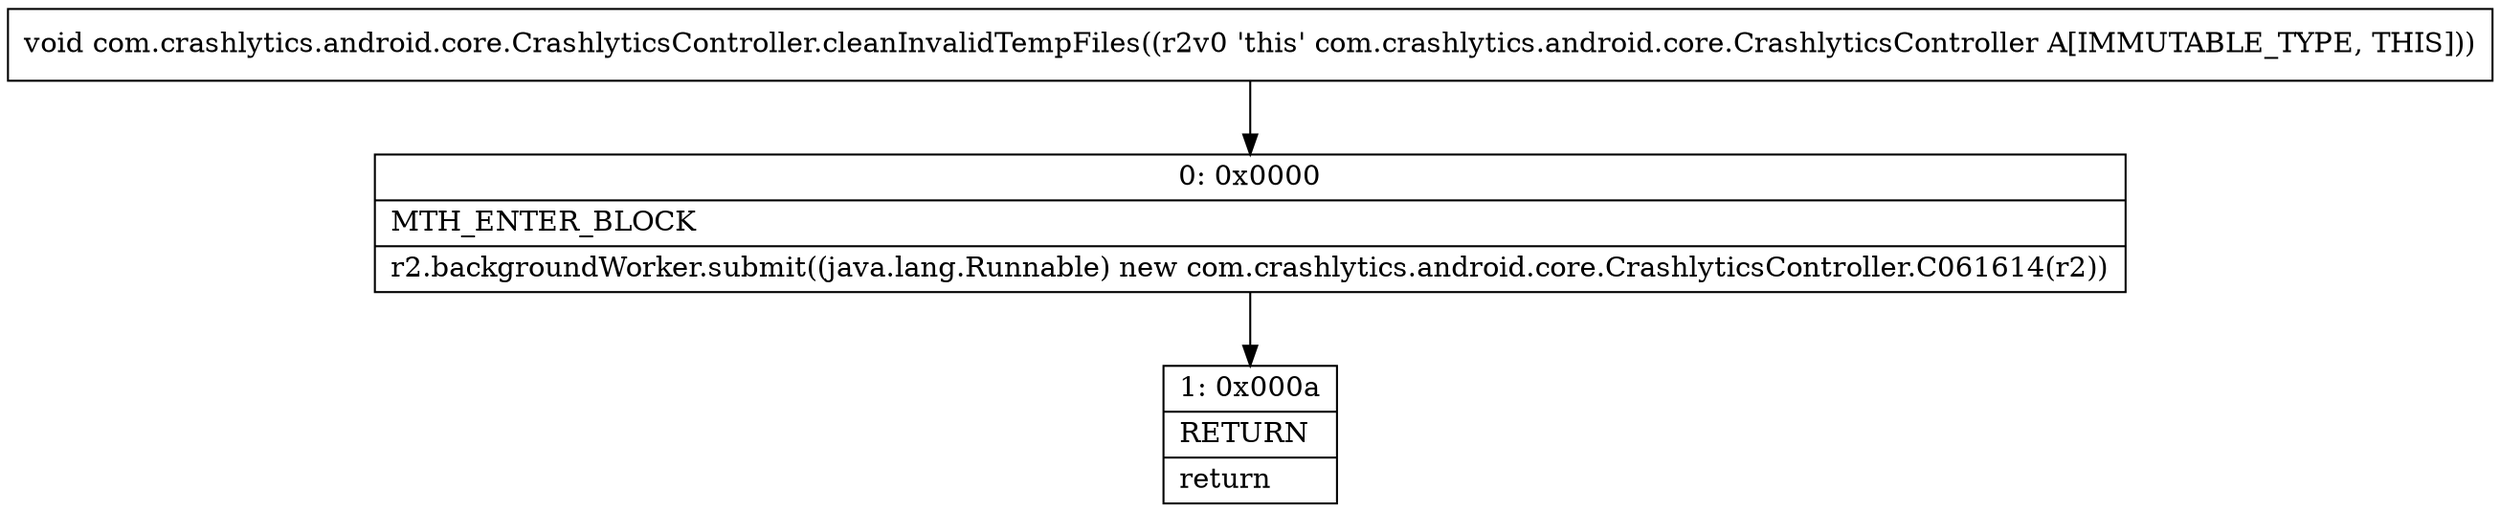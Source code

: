 digraph "CFG forcom.crashlytics.android.core.CrashlyticsController.cleanInvalidTempFiles()V" {
Node_0 [shape=record,label="{0\:\ 0x0000|MTH_ENTER_BLOCK\l|r2.backgroundWorker.submit((java.lang.Runnable) new com.crashlytics.android.core.CrashlyticsController.C061614(r2))\l}"];
Node_1 [shape=record,label="{1\:\ 0x000a|RETURN\l|return\l}"];
MethodNode[shape=record,label="{void com.crashlytics.android.core.CrashlyticsController.cleanInvalidTempFiles((r2v0 'this' com.crashlytics.android.core.CrashlyticsController A[IMMUTABLE_TYPE, THIS])) }"];
MethodNode -> Node_0;
Node_0 -> Node_1;
}

